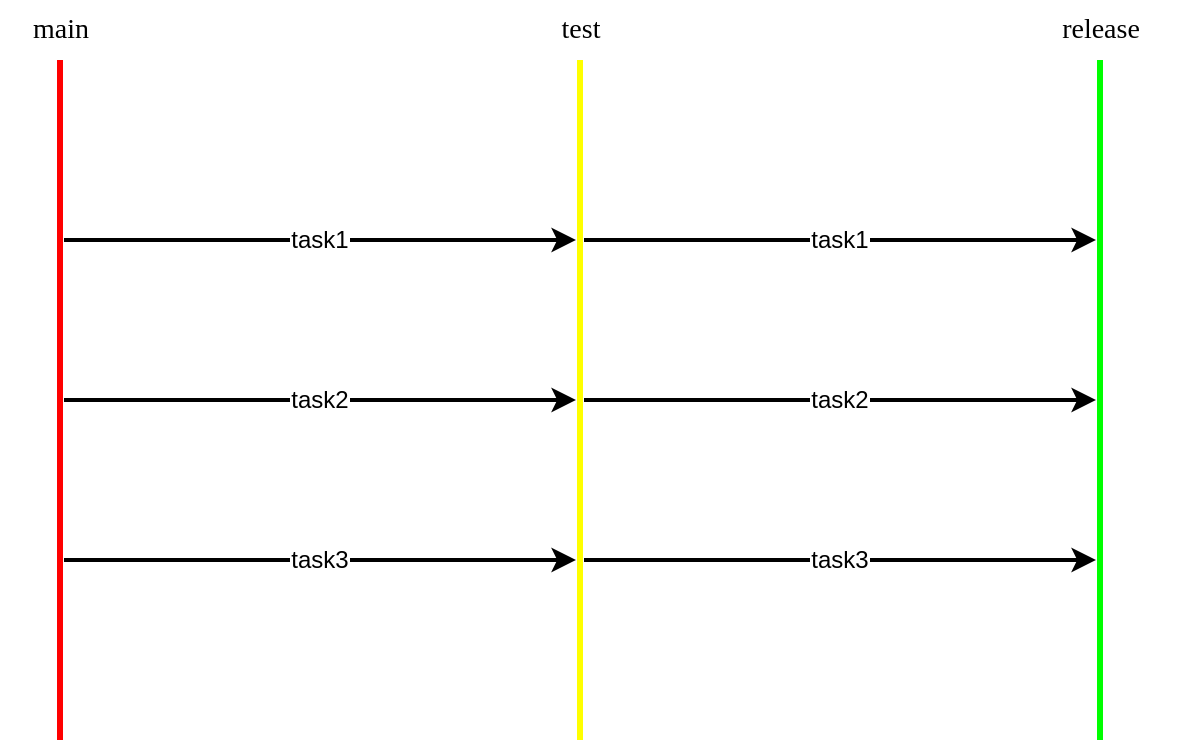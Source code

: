 <mxfile version="21.0.6" type="device"><diagram name="Страница 1" id="RPn223qRwUN6VGk755nX"><mxGraphModel dx="819" dy="447" grid="1" gridSize="10" guides="1" tooltips="1" connect="1" arrows="1" fold="1" page="1" pageScale="1" pageWidth="300" pageHeight="400" math="0" shadow="0"><root><mxCell id="0"/><mxCell id="1" parent="0"/><mxCell id="kseJmSrN7WdV5vtNMp_C-4" value="" style="endArrow=none;html=1;strokeWidth=3;fillColor=#f8cecc;strokeColor=#FF0000;rounded=0;shadow=0;" edge="1" parent="1"><mxGeometry width="50" height="50" relative="1" as="geometry"><mxPoint x="40" y="370" as="sourcePoint"/><mxPoint x="40" y="30" as="targetPoint"/></mxGeometry></mxCell><mxCell id="kseJmSrN7WdV5vtNMp_C-7" value="" style="endArrow=none;html=1;rounded=0;strokeWidth=3;fillColor=#fff2cc;strokeColor=#FFFF00;" edge="1" parent="1"><mxGeometry width="50" height="50" relative="1" as="geometry"><mxPoint x="300" y="370" as="sourcePoint"/><mxPoint x="300" y="30" as="targetPoint"/></mxGeometry></mxCell><mxCell id="kseJmSrN7WdV5vtNMp_C-8" value="" style="endArrow=none;html=1;rounded=0;strokeWidth=3;strokeColor=#00FF00;" edge="1" parent="1"><mxGeometry width="50" height="50" relative="1" as="geometry"><mxPoint x="560" y="370" as="sourcePoint"/><mxPoint x="560" y="30" as="targetPoint"/></mxGeometry></mxCell><mxCell id="kseJmSrN7WdV5vtNMp_C-9" value="main" style="text;html=1;align=center;verticalAlign=middle;resizable=0;points=[];autosize=1;strokeColor=none;fillColor=none;strokeWidth=1;fontSize=14;fontFamily=Lucida Console;" vertex="1" parent="1"><mxGeometry x="10" width="60" height="30" as="geometry"/></mxCell><mxCell id="kseJmSrN7WdV5vtNMp_C-10" value="test" style="text;html=1;align=center;verticalAlign=middle;resizable=0;points=[];autosize=1;strokeColor=none;fillColor=none;fontSize=14;fontFamily=Lucida Console;" vertex="1" parent="1"><mxGeometry x="270" width="60" height="30" as="geometry"/></mxCell><mxCell id="kseJmSrN7WdV5vtNMp_C-12" value="release" style="text;html=1;align=center;verticalAlign=middle;resizable=0;points=[];autosize=1;strokeColor=none;fillColor=none;fontSize=14;fontFamily=Lucida Console;" vertex="1" parent="1"><mxGeometry x="520" width="80" height="30" as="geometry"/></mxCell><mxCell id="kseJmSrN7WdV5vtNMp_C-13" value="" style="endArrow=classic;html=1;rounded=0;strokeWidth=2;startArrow=none;" edge="1" parent="1" source="kseJmSrN7WdV5vtNMp_C-21"><mxGeometry width="50" height="50" relative="1" as="geometry"><mxPoint x="42" y="120" as="sourcePoint"/><mxPoint x="298" y="120" as="targetPoint"/></mxGeometry></mxCell><mxCell id="kseJmSrN7WdV5vtNMp_C-14" value="" style="endArrow=classic;html=1;rounded=0;strokeWidth=2;startArrow=none;" edge="1" parent="1" source="kseJmSrN7WdV5vtNMp_C-25"><mxGeometry width="50" height="50" relative="1" as="geometry"><mxPoint x="42" y="200" as="sourcePoint"/><mxPoint x="298" y="200" as="targetPoint"/></mxGeometry></mxCell><mxCell id="kseJmSrN7WdV5vtNMp_C-15" value="" style="endArrow=classic;html=1;rounded=0;strokeWidth=2;startArrow=none;" edge="1" parent="1" source="kseJmSrN7WdV5vtNMp_C-27"><mxGeometry width="50" height="50" relative="1" as="geometry"><mxPoint x="42" y="280" as="sourcePoint"/><mxPoint x="298" y="280" as="targetPoint"/></mxGeometry></mxCell><mxCell id="kseJmSrN7WdV5vtNMp_C-17" value="" style="endArrow=classic;html=1;rounded=0;strokeWidth=2;startArrow=none;" edge="1" parent="1" source="kseJmSrN7WdV5vtNMp_C-23"><mxGeometry width="50" height="50" relative="1" as="geometry"><mxPoint x="302" y="120" as="sourcePoint"/><mxPoint x="558" y="120" as="targetPoint"/></mxGeometry></mxCell><mxCell id="kseJmSrN7WdV5vtNMp_C-18" value="" style="endArrow=classic;html=1;rounded=0;strokeWidth=2;startArrow=none;" edge="1" parent="1" source="kseJmSrN7WdV5vtNMp_C-30"><mxGeometry width="50" height="50" relative="1" as="geometry"><mxPoint x="302" y="200" as="sourcePoint"/><mxPoint x="558" y="200" as="targetPoint"/></mxGeometry></mxCell><mxCell id="kseJmSrN7WdV5vtNMp_C-19" value="" style="endArrow=classic;html=1;rounded=0;strokeWidth=2;startArrow=none;" edge="1" parent="1" source="kseJmSrN7WdV5vtNMp_C-32"><mxGeometry width="50" height="50" relative="1" as="geometry"><mxPoint x="302" y="280" as="sourcePoint"/><mxPoint x="558" y="280" as="targetPoint"/></mxGeometry></mxCell><mxCell id="kseJmSrN7WdV5vtNMp_C-22" value="" style="endArrow=none;html=1;rounded=0;strokeWidth=2;" edge="1" parent="1" target="kseJmSrN7WdV5vtNMp_C-21"><mxGeometry width="50" height="50" relative="1" as="geometry"><mxPoint x="42" y="120" as="sourcePoint"/><mxPoint x="298" y="120" as="targetPoint"/></mxGeometry></mxCell><mxCell id="kseJmSrN7WdV5vtNMp_C-21" value="task1" style="text;html=1;strokeColor=none;fillColor=none;align=center;verticalAlign=middle;whiteSpace=wrap;rounded=0;" vertex="1" parent="1"><mxGeometry x="155" y="105" width="30" height="30" as="geometry"/></mxCell><mxCell id="kseJmSrN7WdV5vtNMp_C-24" value="" style="endArrow=none;html=1;rounded=0;strokeWidth=2;" edge="1" parent="1" target="kseJmSrN7WdV5vtNMp_C-23"><mxGeometry width="50" height="50" relative="1" as="geometry"><mxPoint x="302" y="120" as="sourcePoint"/><mxPoint x="558" y="120" as="targetPoint"/></mxGeometry></mxCell><mxCell id="kseJmSrN7WdV5vtNMp_C-23" value="task1" style="text;html=1;strokeColor=none;fillColor=none;align=center;verticalAlign=middle;whiteSpace=wrap;rounded=0;" vertex="1" parent="1"><mxGeometry x="415" y="105" width="30" height="30" as="geometry"/></mxCell><mxCell id="kseJmSrN7WdV5vtNMp_C-26" value="" style="endArrow=none;html=1;rounded=0;strokeWidth=2;" edge="1" parent="1" target="kseJmSrN7WdV5vtNMp_C-25"><mxGeometry width="50" height="50" relative="1" as="geometry"><mxPoint x="42" y="200" as="sourcePoint"/><mxPoint x="298" y="200" as="targetPoint"/></mxGeometry></mxCell><mxCell id="kseJmSrN7WdV5vtNMp_C-25" value="task2" style="text;html=1;strokeColor=none;fillColor=none;align=center;verticalAlign=middle;whiteSpace=wrap;rounded=0;" vertex="1" parent="1"><mxGeometry x="155" y="185" width="30" height="30" as="geometry"/></mxCell><mxCell id="kseJmSrN7WdV5vtNMp_C-28" value="" style="endArrow=none;html=1;rounded=0;strokeWidth=2;" edge="1" parent="1" target="kseJmSrN7WdV5vtNMp_C-27"><mxGeometry width="50" height="50" relative="1" as="geometry"><mxPoint x="42" y="280" as="sourcePoint"/><mxPoint x="298" y="280" as="targetPoint"/></mxGeometry></mxCell><mxCell id="kseJmSrN7WdV5vtNMp_C-27" value="task3" style="text;html=1;strokeColor=none;fillColor=none;align=center;verticalAlign=middle;whiteSpace=wrap;rounded=0;" vertex="1" parent="1"><mxGeometry x="155" y="270" width="30" height="20" as="geometry"/></mxCell><mxCell id="kseJmSrN7WdV5vtNMp_C-31" value="" style="endArrow=none;html=1;rounded=0;strokeWidth=2;" edge="1" parent="1" target="kseJmSrN7WdV5vtNMp_C-30"><mxGeometry width="50" height="50" relative="1" as="geometry"><mxPoint x="302" y="200" as="sourcePoint"/><mxPoint x="558" y="200" as="targetPoint"/></mxGeometry></mxCell><mxCell id="kseJmSrN7WdV5vtNMp_C-30" value="task2" style="text;html=1;strokeColor=none;fillColor=none;align=center;verticalAlign=middle;whiteSpace=wrap;rounded=0;" vertex="1" parent="1"><mxGeometry x="415" y="185" width="30" height="30" as="geometry"/></mxCell><mxCell id="kseJmSrN7WdV5vtNMp_C-33" value="" style="endArrow=none;html=1;rounded=0;strokeWidth=2;" edge="1" parent="1" target="kseJmSrN7WdV5vtNMp_C-32"><mxGeometry width="50" height="50" relative="1" as="geometry"><mxPoint x="302" y="280" as="sourcePoint"/><mxPoint x="558" y="280" as="targetPoint"/></mxGeometry></mxCell><mxCell id="kseJmSrN7WdV5vtNMp_C-32" value="task3" style="text;html=1;strokeColor=none;fillColor=none;align=center;verticalAlign=middle;whiteSpace=wrap;rounded=0;" vertex="1" parent="1"><mxGeometry x="415" y="265" width="30" height="30" as="geometry"/></mxCell></root></mxGraphModel></diagram></mxfile>